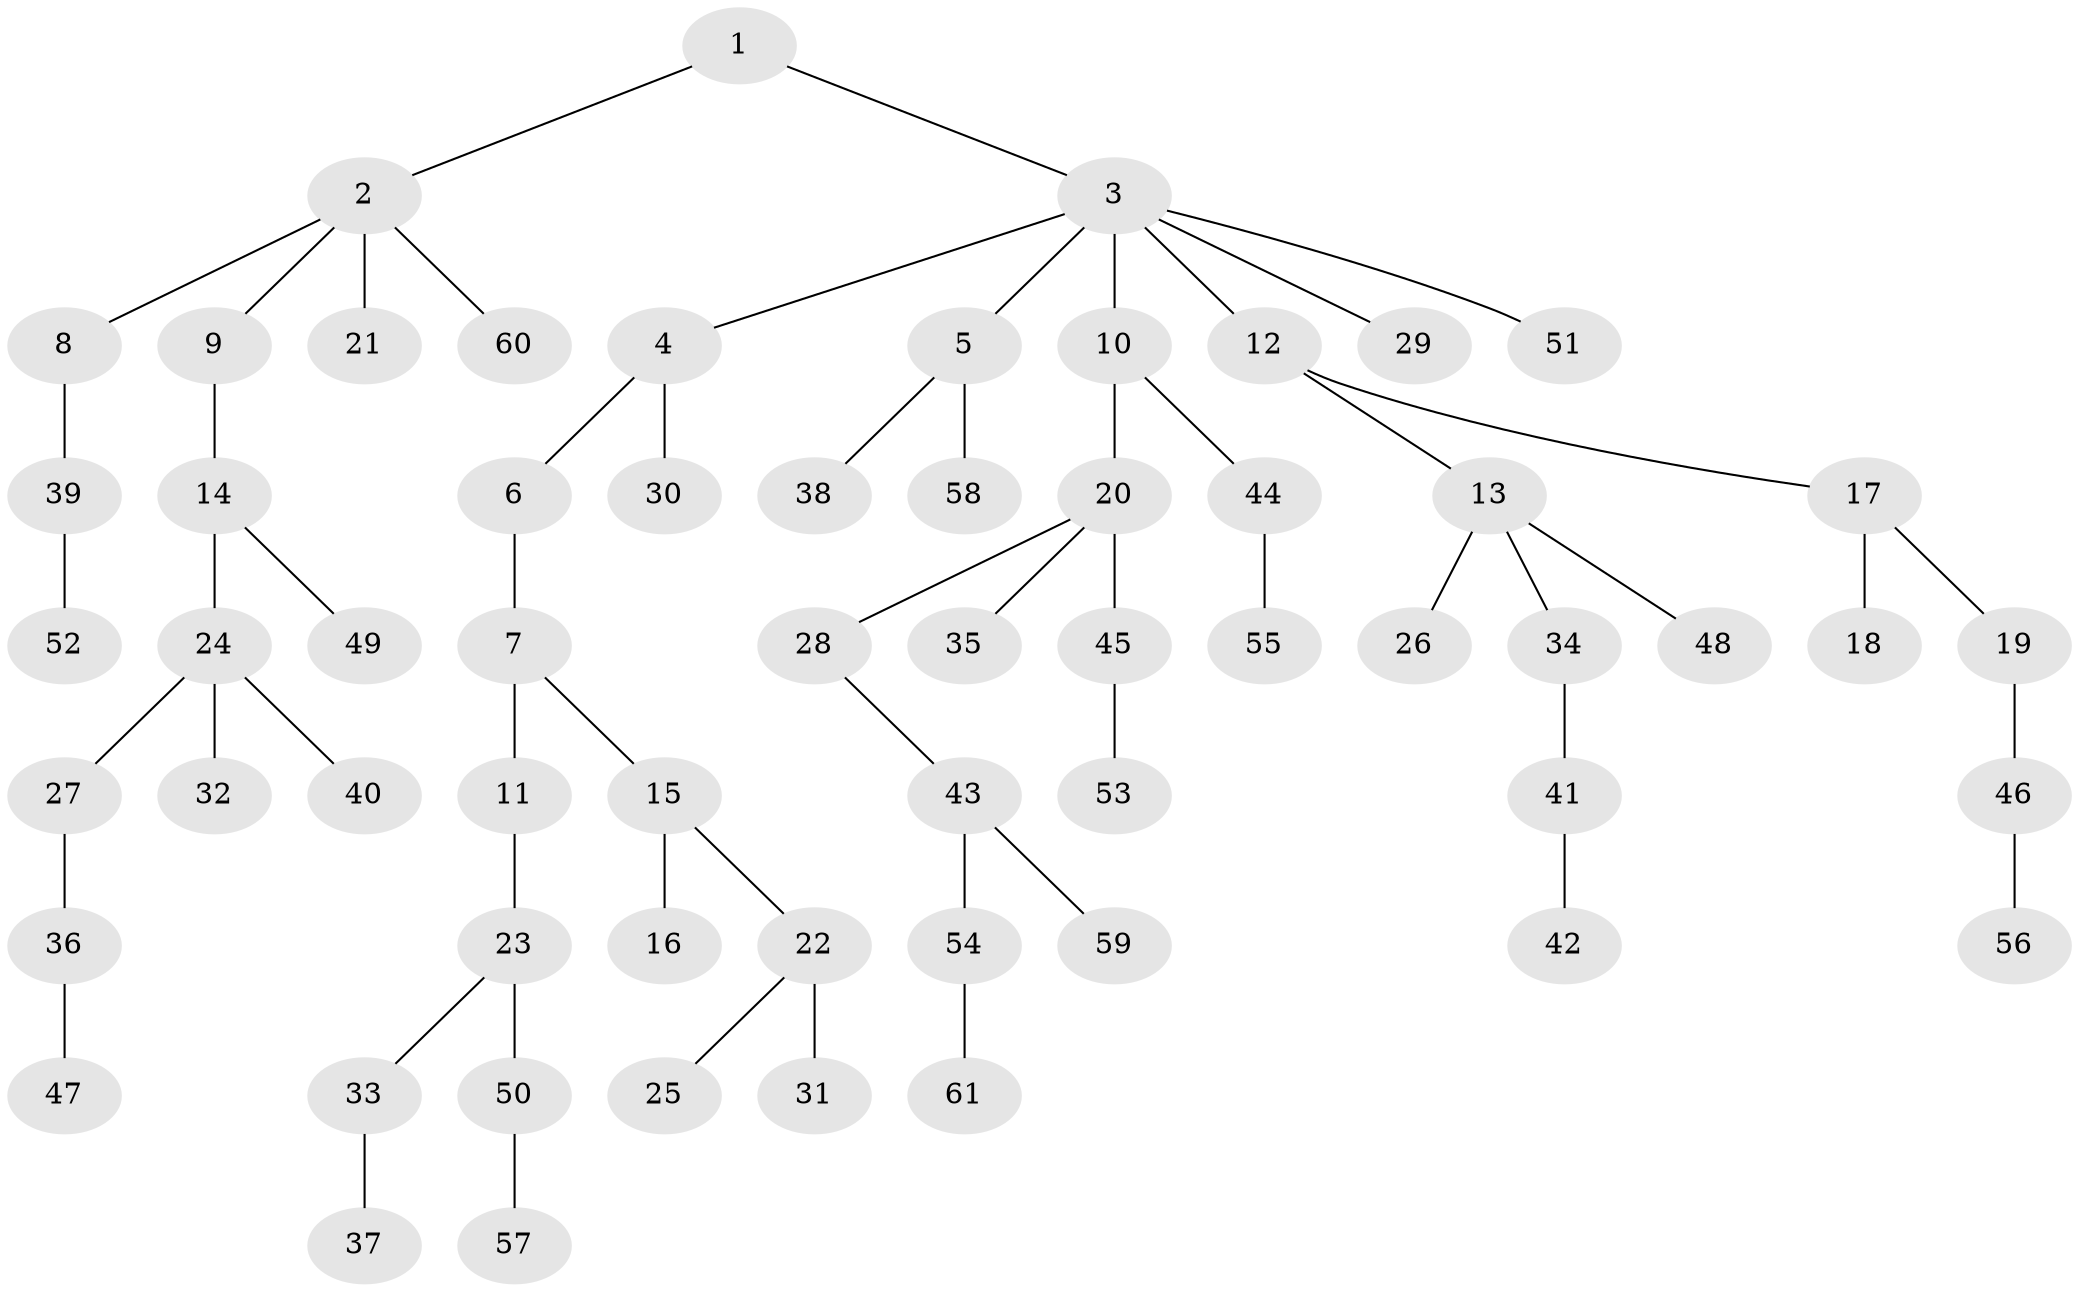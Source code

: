 // Generated by graph-tools (version 1.1) at 2025/15/03/09/25 04:15:29]
// undirected, 61 vertices, 60 edges
graph export_dot {
graph [start="1"]
  node [color=gray90,style=filled];
  1;
  2;
  3;
  4;
  5;
  6;
  7;
  8;
  9;
  10;
  11;
  12;
  13;
  14;
  15;
  16;
  17;
  18;
  19;
  20;
  21;
  22;
  23;
  24;
  25;
  26;
  27;
  28;
  29;
  30;
  31;
  32;
  33;
  34;
  35;
  36;
  37;
  38;
  39;
  40;
  41;
  42;
  43;
  44;
  45;
  46;
  47;
  48;
  49;
  50;
  51;
  52;
  53;
  54;
  55;
  56;
  57;
  58;
  59;
  60;
  61;
  1 -- 2;
  1 -- 3;
  2 -- 8;
  2 -- 9;
  2 -- 21;
  2 -- 60;
  3 -- 4;
  3 -- 5;
  3 -- 10;
  3 -- 12;
  3 -- 29;
  3 -- 51;
  4 -- 6;
  4 -- 30;
  5 -- 38;
  5 -- 58;
  6 -- 7;
  7 -- 11;
  7 -- 15;
  8 -- 39;
  9 -- 14;
  10 -- 20;
  10 -- 44;
  11 -- 23;
  12 -- 13;
  12 -- 17;
  13 -- 26;
  13 -- 34;
  13 -- 48;
  14 -- 24;
  14 -- 49;
  15 -- 16;
  15 -- 22;
  17 -- 18;
  17 -- 19;
  19 -- 46;
  20 -- 28;
  20 -- 35;
  20 -- 45;
  22 -- 25;
  22 -- 31;
  23 -- 33;
  23 -- 50;
  24 -- 27;
  24 -- 32;
  24 -- 40;
  27 -- 36;
  28 -- 43;
  33 -- 37;
  34 -- 41;
  36 -- 47;
  39 -- 52;
  41 -- 42;
  43 -- 54;
  43 -- 59;
  44 -- 55;
  45 -- 53;
  46 -- 56;
  50 -- 57;
  54 -- 61;
}

